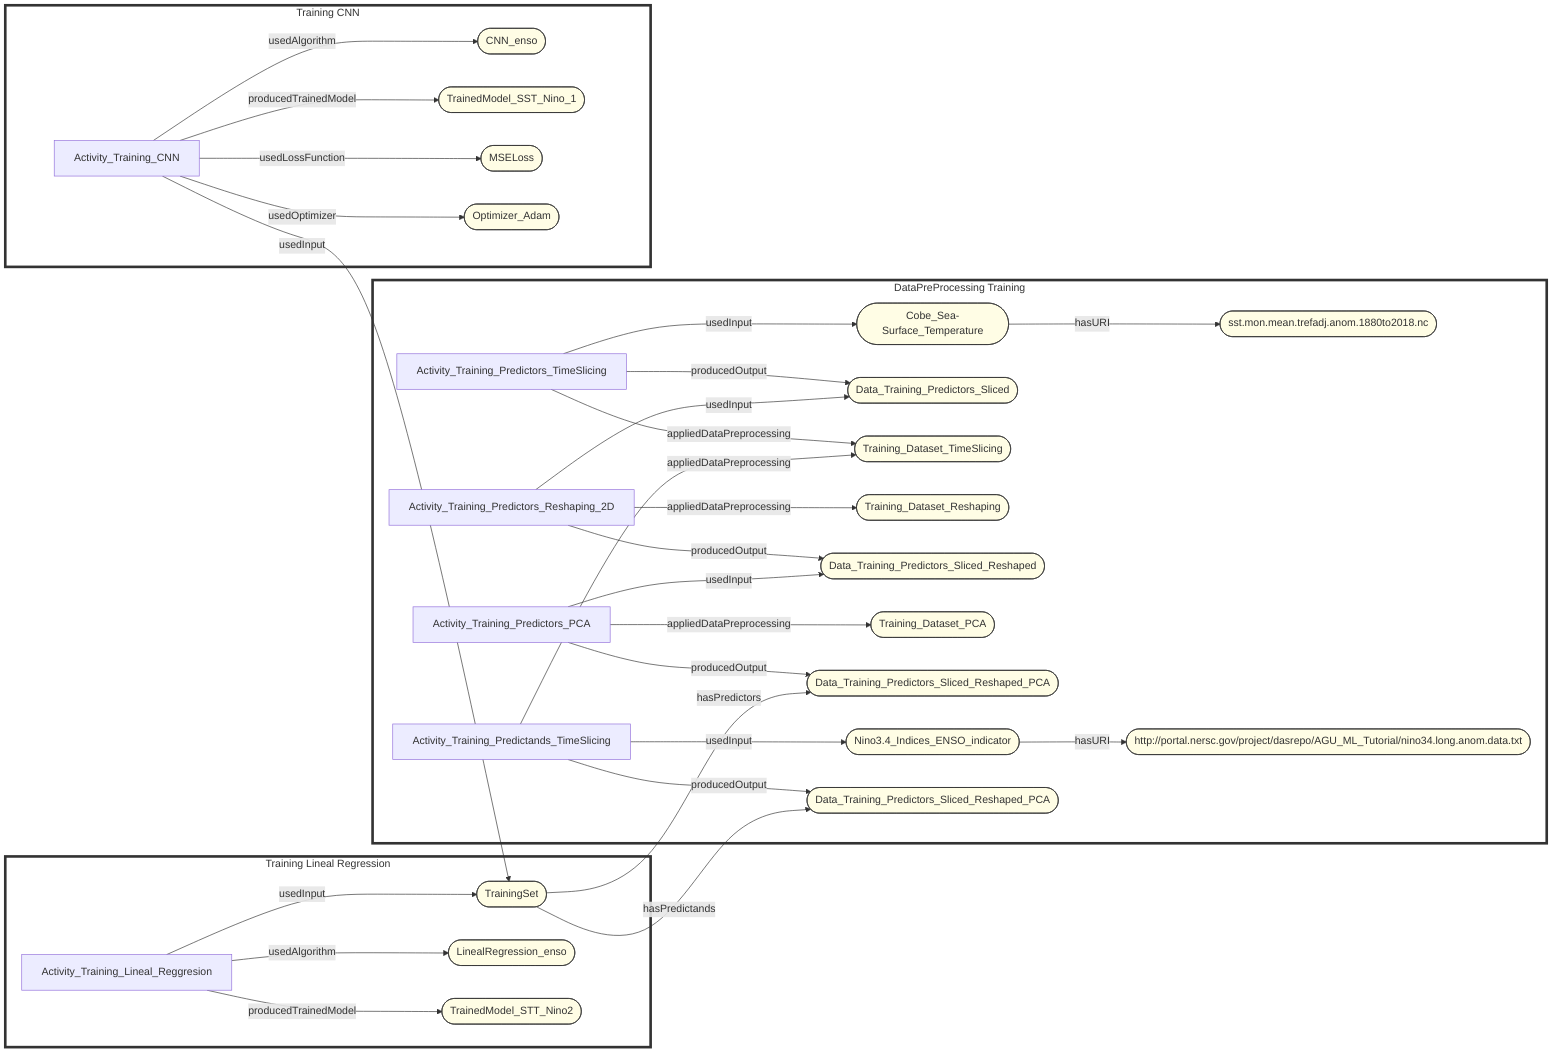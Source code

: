 graph LR


style dataPreProccesingGraph fill:#ffffff,stroke:#333,stroke-width:4px
style trainingCNN fill:#ffffff,stroke:#333,stroke-width:4px
style trainingLinealRegression fill:#ffffff,stroke:#333,stroke-width:4px


subgraph dataPreProccesingGraph [DataPreProcessing Training]

Cobe_Sea-Surface_Temperature([Cobe_Sea-Surface_Temperature])
Data_Training_Predictors_Sliced([Data_Training_Predictors_Sliced])
Training_Dataset_TimeSlicing([Training_Dataset_TimeSlicing])
sst.mon.mean.trefadj.anom.1880to2018.nc([sst.mon.mean.trefadj.anom.1880to2018.nc])
Training_Dataset_Reshaping([Training_Dataset_Reshaping])
Data_Training_Predictors_Sliced_Reshaped([Data_Training_Predictors_Sliced_Reshaped])
Training_Dataset_PCA([Training_Dataset_PCA])
Data_Training_Predictors_Sliced_Reshaped_PCA([Data_Training_Predictors_Sliced_Reshaped_PCA])
Nino_ENSO_Indicator([Nino3.4_Indices_ENSO_indicator])
Data_Training_Predictands_Sliced([Data_Training_Predictors_Sliced_Reshaped_PCA])
Nino_ENSO_IndicatorURL([http://portal.nersc.gov/project/dasrepo/AGU_ML_Tutorial/nino34.long.anom.data.txt])

style Cobe_Sea-Surface_Temperature fill:#FFFDE5,stroke:#333,stroke-width:1px
style Training_Dataset_TimeSlicing fill:#FFFDE5,stroke:#333,stroke-width:1px
style Data_Training_Predictors_Sliced fill:#FFFDE5,stroke:#333,stroke-width:1px
style Training_Dataset_Reshaping fill:#FFFDE5,stroke:#333,stroke-width:1px
style Data_Training_Predictors_Sliced_Reshaped fill:#FFFDE5,stroke:#333,stroke-width:1px
style Training_Dataset_PCA fill:#FFFDE5,stroke:#333,stroke-width:1px
style Data_Training_Predictors_Sliced_Reshaped_PCA fill:#FFFDE5,stroke:#333,stroke-width:1px
style Nino_ENSO_Indicator fill:#FFFDE5,stroke:#333,stroke-width:1px
style Data_Training_Predictands_Sliced fill:#FFFDE5,stroke:#333,stroke-width:1px
style sst.mon.mean.trefadj.anom.1880to2018.nc fill:#FFFDE5,stroke:#333,stroke-width:1px
style Nino_ENSO_IndicatorURL fill:#FFFDE5,stroke:#333,stroke-width:1px


Nino_ENSO_Indicator--> |hasURI| Nino_ENSO_IndicatorURL

Activity_Training_Predictors_TimeSlicing -->|usedInput| Cobe_Sea-Surface_Temperature
Activity_Training_Predictors_TimeSlicing -->|appliedDataPreprocessing| Training_Dataset_TimeSlicing
Activity_Training_Predictors_TimeSlicing -->|producedOutput| Data_Training_Predictors_Sliced
Cobe_Sea-Surface_Temperature -->|hasURI| sst.mon.mean.trefadj.anom.1880to2018.nc
Activity_Training_Predictors_Reshaping_2D -->|usedInput| Data_Training_Predictors_Sliced
Activity_Training_Predictors_Reshaping_2D -->|appliedDataPreprocessing| Training_Dataset_Reshaping
Activity_Training_Predictors_Reshaping_2D -->|producedOutput| Data_Training_Predictors_Sliced_Reshaped
Activity_Training_Predictors_PCA -->|usedInput| Data_Training_Predictors_Sliced_Reshaped
Activity_Training_Predictors_PCA -->|appliedDataPreprocessing| Training_Dataset_PCA
Activity_Training_Predictors_PCA -->|producedOutput| Data_Training_Predictors_Sliced_Reshaped_PCA
Activity_Training_Predictands_TimeSlicing -->|usedInput| Nino_ENSO_Indicator
Activity_Training_Predictands_TimeSlicing -->|appliedDataPreprocessing| Training_Dataset_TimeSlicing
Activity_Training_Predictands_TimeSlicing -->|producedOutput| Data_Training_Predictands_Sliced
end

subgraph trainingLinealRegression [Training Lineal Regression]
style TrainingSet fill:#FFFDE5,stroke:#333,stroke-width:1px
style LinealRegression_enso fill:#FFFDE5,stroke:#333,stroke-width:1px
style TrainedModel_STT_Nino2 fill:#FFFDE5,stroke:#333,stroke-width:1px

TrainingSet([TrainingSet])
LinealRegression_enso([LinealRegression_enso])
TrainedModel_STT_Nino2([TrainedModel_STT_Nino2])


Activity_Training_Lineal_Reggresion -->|usedInput| TrainingSet
Activity_Training_Lineal_Reggresion -->|usedAlgorithm| LinealRegression_enso
Activity_Training_Lineal_Reggresion -->|producedTrainedModel| TrainedModel_STT_Nino2
TrainingSet -->|hasPredictands| Data_Training_Predictands_Sliced
TrainingSet -->|hasPredictors| Data_Training_Predictors_Sliced_Reshaped_PCA
end

subgraph trainingCNN[Training CNN]
CNN_enso([CNN_enso])
TrainedModel_SST_Nino_1([TrainedModel_SST_Nino_1])
MSELoss([MSELoss])
Optimizer_Adam([Optimizer_Adam])

style CNN_enso fill:#FFFDE5,stroke:#333,stroke-width:1px
style TrainedModel_SST_Nino_1 fill:#FFFDE5,stroke:#333,stroke-width:1px
style MSELoss fill:#FFFDE5,stroke:#333,stroke-width:1px
style Optimizer_Adam fill:#FFFDE5,stroke:#333,stroke-width:1px


Activity_Training_CNN -->|usedInput| TrainingSet
Activity_Training_CNN -->|usedAlgorithm| CNN_enso
Activity_Training_CNN -->|producedTrainedModel| TrainedModel_SST_Nino_1
Activity_Training_CNN -->|usedLossFunction| MSELoss
Activity_Training_CNN -->|usedOptimizer| Optimizer_Adam
end